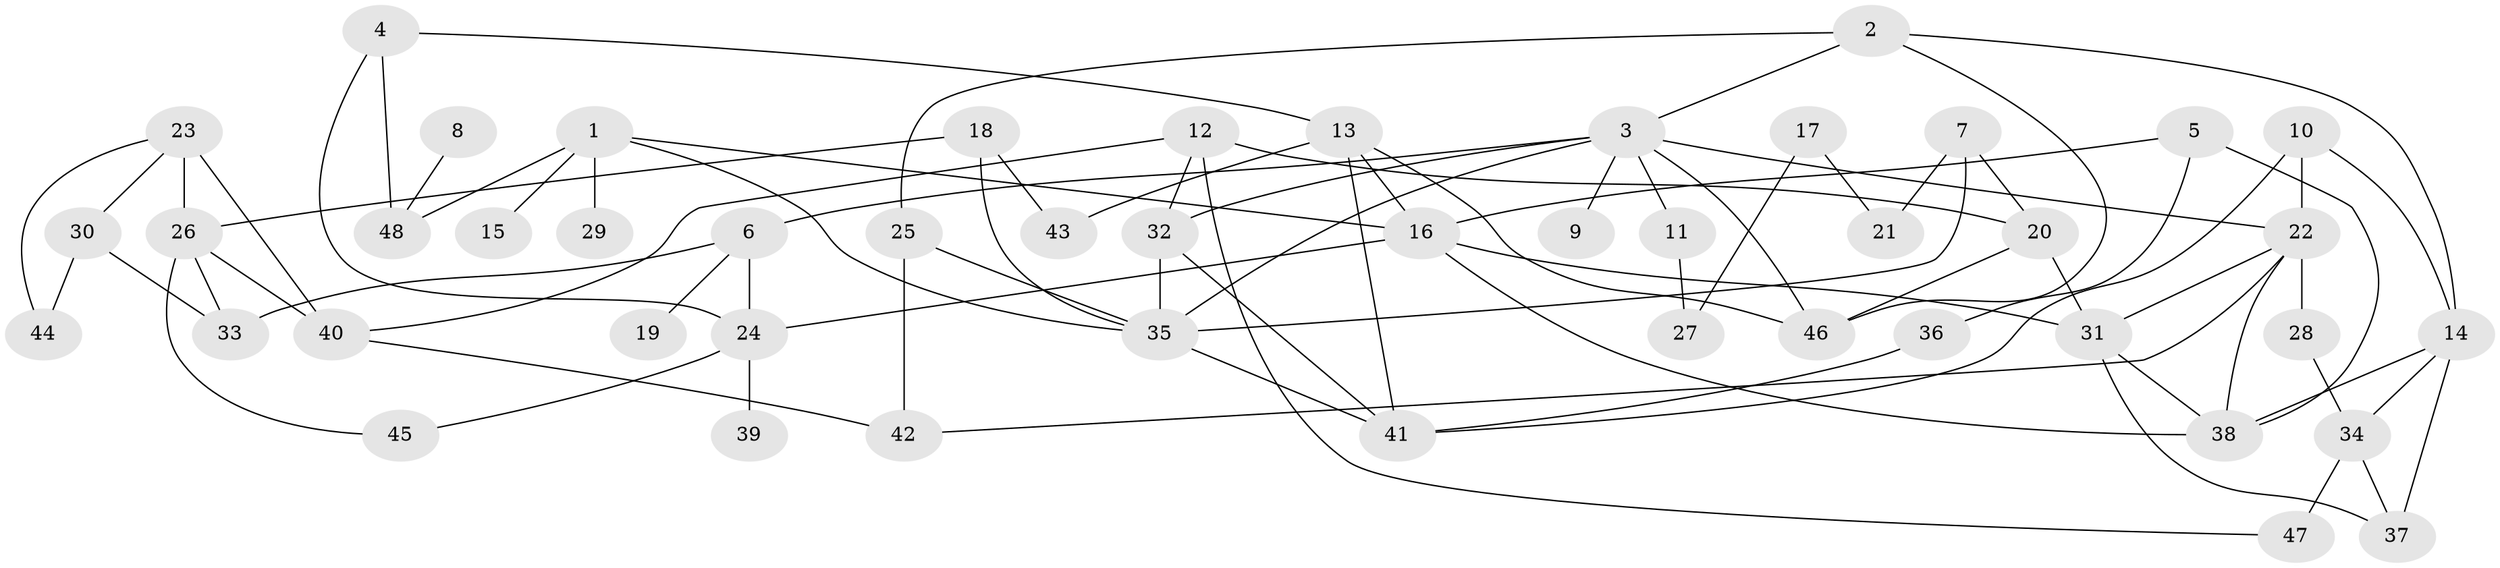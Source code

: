 // original degree distribution, {8: 0.02531645569620253, 5: 0.08860759493670886, 4: 0.21518987341772153, 2: 0.24050632911392406, 3: 0.17721518987341772, 1: 0.22784810126582278, 6: 0.012658227848101266, 7: 0.012658227848101266}
// Generated by graph-tools (version 1.1) at 2025/35/03/04/25 23:35:58]
// undirected, 48 vertices, 81 edges
graph export_dot {
  node [color=gray90,style=filled];
  1;
  2;
  3;
  4;
  5;
  6;
  7;
  8;
  9;
  10;
  11;
  12;
  13;
  14;
  15;
  16;
  17;
  18;
  19;
  20;
  21;
  22;
  23;
  24;
  25;
  26;
  27;
  28;
  29;
  30;
  31;
  32;
  33;
  34;
  35;
  36;
  37;
  38;
  39;
  40;
  41;
  42;
  43;
  44;
  45;
  46;
  47;
  48;
  1 -- 15 [weight=1.0];
  1 -- 16 [weight=1.0];
  1 -- 29 [weight=1.0];
  1 -- 35 [weight=1.0];
  1 -- 48 [weight=1.0];
  2 -- 3 [weight=1.0];
  2 -- 14 [weight=1.0];
  2 -- 25 [weight=1.0];
  2 -- 46 [weight=1.0];
  3 -- 6 [weight=1.0];
  3 -- 9 [weight=1.0];
  3 -- 11 [weight=1.0];
  3 -- 22 [weight=1.0];
  3 -- 32 [weight=1.0];
  3 -- 35 [weight=1.0];
  3 -- 46 [weight=1.0];
  4 -- 13 [weight=1.0];
  4 -- 24 [weight=1.0];
  4 -- 48 [weight=1.0];
  5 -- 16 [weight=1.0];
  5 -- 36 [weight=1.0];
  5 -- 38 [weight=1.0];
  6 -- 19 [weight=1.0];
  6 -- 24 [weight=1.0];
  6 -- 33 [weight=1.0];
  7 -- 20 [weight=1.0];
  7 -- 21 [weight=1.0];
  7 -- 35 [weight=1.0];
  8 -- 48 [weight=1.0];
  10 -- 14 [weight=1.0];
  10 -- 22 [weight=1.0];
  10 -- 41 [weight=1.0];
  11 -- 27 [weight=1.0];
  12 -- 20 [weight=1.0];
  12 -- 32 [weight=1.0];
  12 -- 40 [weight=1.0];
  12 -- 47 [weight=1.0];
  13 -- 16 [weight=1.0];
  13 -- 41 [weight=1.0];
  13 -- 43 [weight=1.0];
  13 -- 46 [weight=1.0];
  14 -- 34 [weight=2.0];
  14 -- 37 [weight=1.0];
  14 -- 38 [weight=1.0];
  16 -- 24 [weight=1.0];
  16 -- 31 [weight=1.0];
  16 -- 38 [weight=1.0];
  17 -- 21 [weight=1.0];
  17 -- 27 [weight=1.0];
  18 -- 26 [weight=1.0];
  18 -- 35 [weight=1.0];
  18 -- 43 [weight=1.0];
  20 -- 31 [weight=1.0];
  20 -- 46 [weight=1.0];
  22 -- 28 [weight=1.0];
  22 -- 31 [weight=1.0];
  22 -- 38 [weight=1.0];
  22 -- 42 [weight=1.0];
  23 -- 26 [weight=1.0];
  23 -- 30 [weight=1.0];
  23 -- 40 [weight=2.0];
  23 -- 44 [weight=1.0];
  24 -- 39 [weight=1.0];
  24 -- 45 [weight=1.0];
  25 -- 35 [weight=1.0];
  25 -- 42 [weight=1.0];
  26 -- 33 [weight=1.0];
  26 -- 40 [weight=1.0];
  26 -- 45 [weight=1.0];
  28 -- 34 [weight=1.0];
  30 -- 33 [weight=1.0];
  30 -- 44 [weight=1.0];
  31 -- 37 [weight=1.0];
  31 -- 38 [weight=1.0];
  32 -- 35 [weight=1.0];
  32 -- 41 [weight=1.0];
  34 -- 37 [weight=1.0];
  34 -- 47 [weight=2.0];
  35 -- 41 [weight=1.0];
  36 -- 41 [weight=1.0];
  40 -- 42 [weight=1.0];
}
